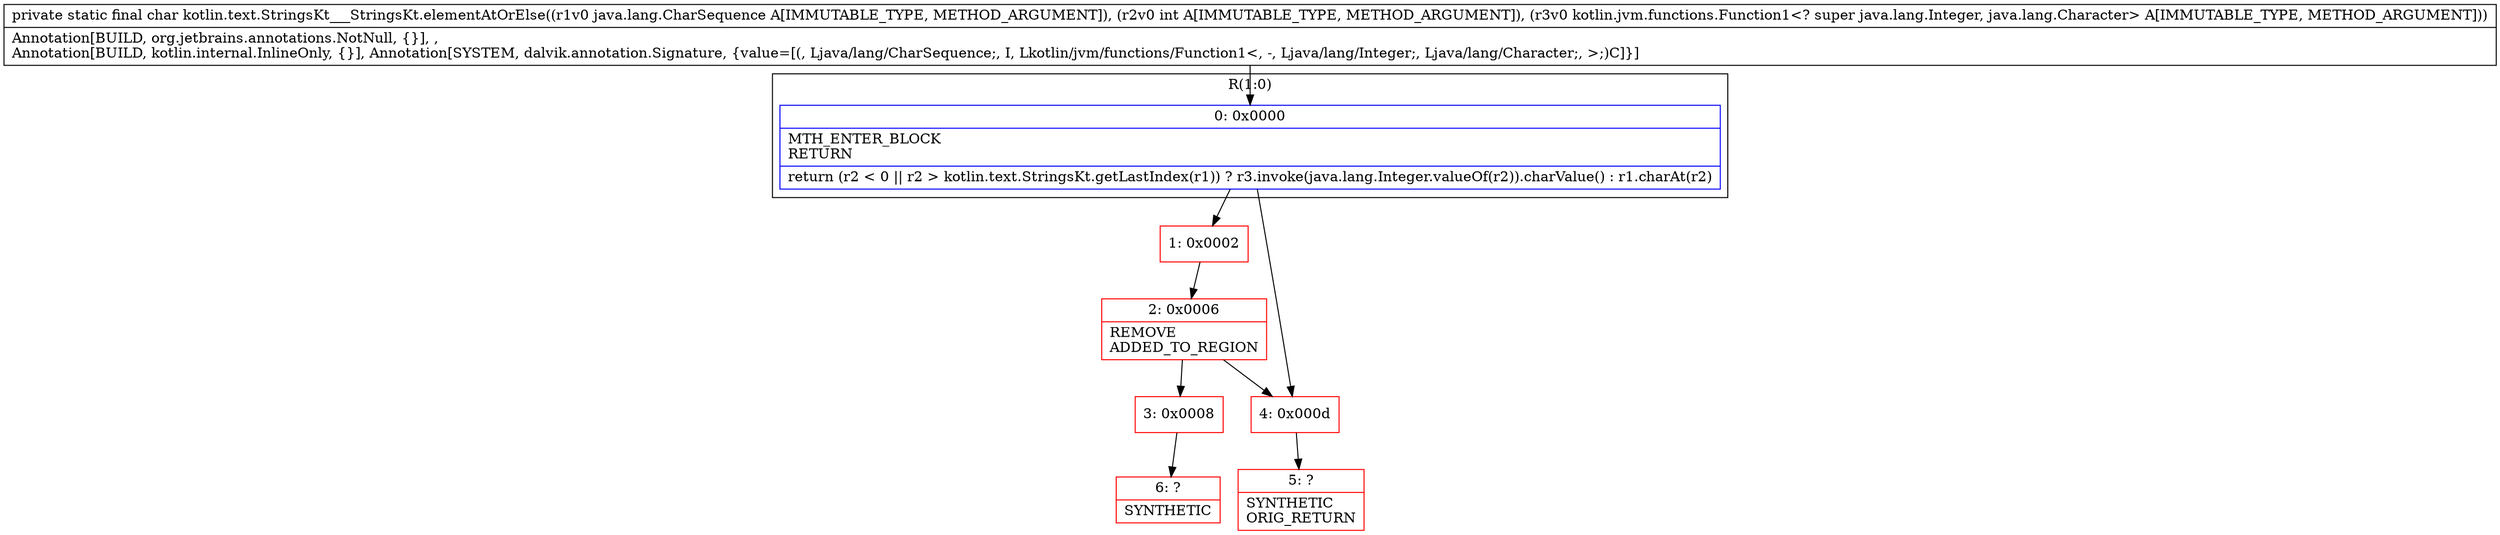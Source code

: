 digraph "CFG forkotlin.text.StringsKt___StringsKt.elementAtOrElse(Ljava\/lang\/CharSequence;ILkotlin\/jvm\/functions\/Function1;)C" {
subgraph cluster_Region_445931638 {
label = "R(1:0)";
node [shape=record,color=blue];
Node_0 [shape=record,label="{0\:\ 0x0000|MTH_ENTER_BLOCK\lRETURN\l|return (r2 \< 0 \|\| r2 \> kotlin.text.StringsKt.getLastIndex(r1)) ? r3.invoke(java.lang.Integer.valueOf(r2)).charValue() : r1.charAt(r2)\l}"];
}
Node_1 [shape=record,color=red,label="{1\:\ 0x0002}"];
Node_2 [shape=record,color=red,label="{2\:\ 0x0006|REMOVE\lADDED_TO_REGION\l}"];
Node_3 [shape=record,color=red,label="{3\:\ 0x0008}"];
Node_4 [shape=record,color=red,label="{4\:\ 0x000d}"];
Node_5 [shape=record,color=red,label="{5\:\ ?|SYNTHETIC\lORIG_RETURN\l}"];
Node_6 [shape=record,color=red,label="{6\:\ ?|SYNTHETIC\l}"];
MethodNode[shape=record,label="{private static final char kotlin.text.StringsKt___StringsKt.elementAtOrElse((r1v0 java.lang.CharSequence A[IMMUTABLE_TYPE, METHOD_ARGUMENT]), (r2v0 int A[IMMUTABLE_TYPE, METHOD_ARGUMENT]), (r3v0 kotlin.jvm.functions.Function1\<? super java.lang.Integer, java.lang.Character\> A[IMMUTABLE_TYPE, METHOD_ARGUMENT]))  | Annotation[BUILD, org.jetbrains.annotations.NotNull, \{\}], , \lAnnotation[BUILD, kotlin.internal.InlineOnly, \{\}], Annotation[SYSTEM, dalvik.annotation.Signature, \{value=[(, Ljava\/lang\/CharSequence;, I, Lkotlin\/jvm\/functions\/Function1\<, \-, Ljava\/lang\/Integer;, Ljava\/lang\/Character;, \>;)C]\}]\l}"];
MethodNode -> Node_0;
Node_0 -> Node_1;
Node_0 -> Node_4;
Node_1 -> Node_2;
Node_2 -> Node_3;
Node_2 -> Node_4;
Node_3 -> Node_6;
Node_4 -> Node_5;
}

